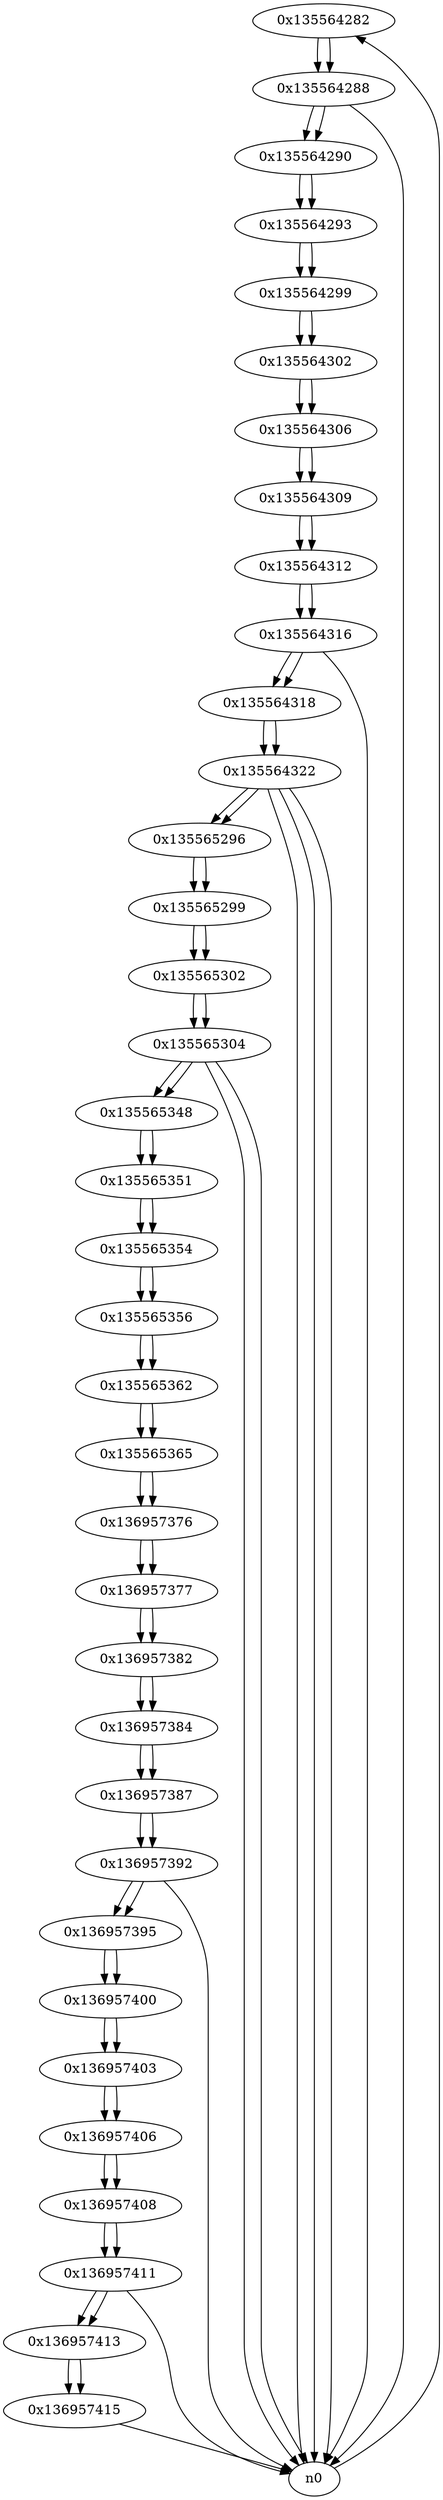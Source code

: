digraph G{
/* nodes */
  n1 [label="0x135564282"]
  n2 [label="0x135564288"]
  n3 [label="0x135564290"]
  n4 [label="0x135564293"]
  n5 [label="0x135564299"]
  n6 [label="0x135564302"]
  n7 [label="0x135564306"]
  n8 [label="0x135564309"]
  n9 [label="0x135564312"]
  n10 [label="0x135564316"]
  n11 [label="0x135564318"]
  n12 [label="0x135564322"]
  n13 [label="0x135565296"]
  n14 [label="0x135565299"]
  n15 [label="0x135565302"]
  n16 [label="0x135565304"]
  n17 [label="0x135565348"]
  n18 [label="0x135565351"]
  n19 [label="0x135565354"]
  n20 [label="0x135565356"]
  n21 [label="0x135565362"]
  n22 [label="0x135565365"]
  n23 [label="0x136957376"]
  n24 [label="0x136957377"]
  n25 [label="0x136957382"]
  n26 [label="0x136957384"]
  n27 [label="0x136957387"]
  n28 [label="0x136957392"]
  n29 [label="0x136957395"]
  n30 [label="0x136957400"]
  n31 [label="0x136957403"]
  n32 [label="0x136957406"]
  n33 [label="0x136957408"]
  n34 [label="0x136957411"]
  n35 [label="0x136957413"]
  n36 [label="0x136957415"]
/* edges */
n1 -> n2;
n0 -> n1;
n2 -> n3;
n2 -> n0;
n1 -> n2;
n3 -> n4;
n2 -> n3;
n4 -> n5;
n3 -> n4;
n5 -> n6;
n4 -> n5;
n6 -> n7;
n5 -> n6;
n7 -> n8;
n6 -> n7;
n8 -> n9;
n7 -> n8;
n9 -> n10;
n8 -> n9;
n10 -> n0;
n10 -> n11;
n9 -> n10;
n11 -> n12;
n10 -> n11;
n12 -> n13;
n12 -> n0;
n12 -> n0;
n12 -> n0;
n11 -> n12;
n13 -> n14;
n12 -> n13;
n14 -> n15;
n13 -> n14;
n15 -> n16;
n14 -> n15;
n16 -> n17;
n16 -> n0;
n16 -> n0;
n15 -> n16;
n17 -> n18;
n16 -> n17;
n18 -> n19;
n17 -> n18;
n19 -> n20;
n18 -> n19;
n20 -> n21;
n19 -> n20;
n21 -> n22;
n20 -> n21;
n22 -> n23;
n21 -> n22;
n23 -> n24;
n22 -> n23;
n24 -> n25;
n23 -> n24;
n25 -> n26;
n24 -> n25;
n26 -> n27;
n25 -> n26;
n27 -> n28;
n26 -> n27;
n28 -> n29;
n28 -> n0;
n27 -> n28;
n29 -> n30;
n28 -> n29;
n30 -> n31;
n29 -> n30;
n31 -> n32;
n30 -> n31;
n32 -> n33;
n31 -> n32;
n33 -> n34;
n32 -> n33;
n34 -> n35;
n34 -> n0;
n33 -> n34;
n35 -> n36;
n34 -> n35;
n36 -> n0;
n35 -> n36;
}
